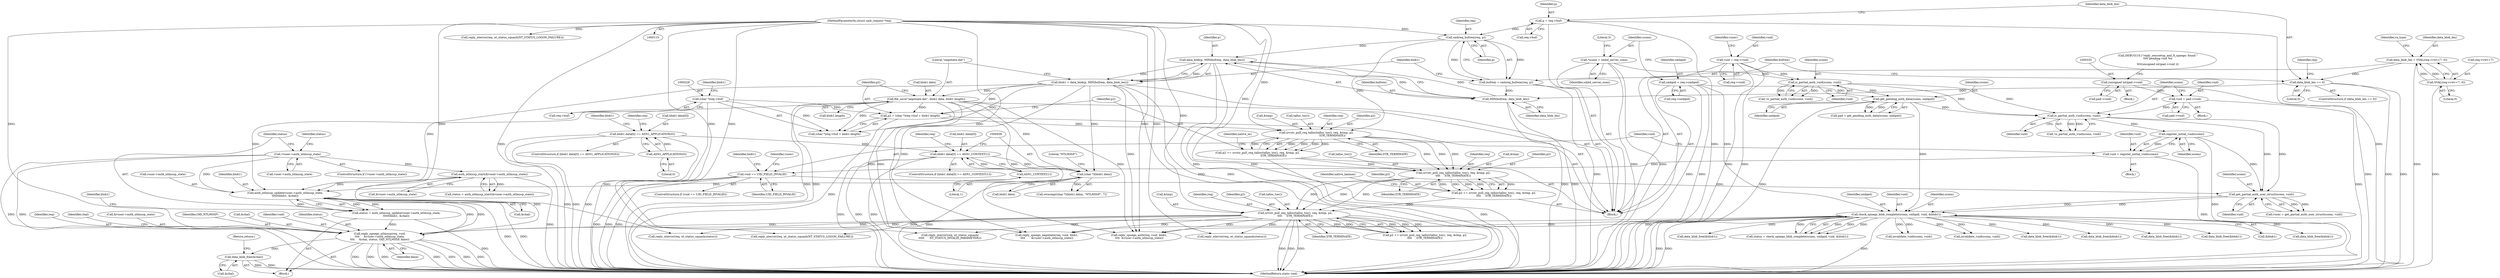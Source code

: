 digraph "0_samba_9280051bfba337458722fb157f3082f93cbd9f2b@API" {
"1000518" [label="(Call,data_blob_free(&chal))"];
"1000506" [label="(Call,reply_spnego_ntlmssp(req, vuid,\n\t\t\t\t     &vuser->auth_ntlmssp_state,\n\t\t\t\t     &chal, status, OID_NTLMSSP, false))"];
"1000267" [label="(Call,srvstr_pull_req_talloc(talloc_tos(), req, &tmp, p2,\n\t\t\t\t     STR_TERMINATE))"];
"1000252" [label="(Call,srvstr_pull_req_talloc(talloc_tos(), req, &tmp, p2,\n\t\t\t\t     STR_TERMINATE))"];
"1000237" [label="(Call,srvstr_pull_req_talloc(talloc_tos(), req, &tmp, p2,\n                                     STR_TERMINATE))"];
"1000206" [label="(Call,smbreq_bufrem(req, p))"];
"1000116" [label="(MethodParameterIn,struct smb_request *req)"];
"1000189" [label="(Call,p = req->buf)"];
"1000224" [label="(Call,p2 = (char *)req->buf + blob1.length)"];
"1000227" [label="(Call,(char *)req->buf)"];
"1000216" [label="(Call,file_save(\"negotiate.dat\", blob1.data, blob1.length))"];
"1000209" [label="(Call,blob1 = data_blob(p, MIN(bufrem, data_blob_len)))"];
"1000211" [label="(Call,data_blob(p, MIN(bufrem, data_blob_len)))"];
"1000213" [label="(Call,MIN(bufrem, data_blob_len))"];
"1000204" [label="(Call,bufrem = smbreq_bufrem(req, p))"];
"1000195" [label="(Call,data_blob_len == 0)"];
"1000127" [label="(Call,data_blob_len = SVAL(req->vwv+7, 0))"];
"1000129" [label="(Call,SVAL(req->vwv+7, 0))"];
"1000235" [label="(Call,p2 += srvstr_pull_req_talloc(talloc_tos(), req, &tmp, p2,\n                                     STR_TERMINATE))"];
"1000250" [label="(Call,p2 += srvstr_pull_req_talloc(talloc_tos(), req, &tmp, p2,\n\t\t\t\t     STR_TERMINATE))"];
"1000380" [label="(Call,check_spnego_blob_complete(sconn, smbpid, vuid, &blob1))"];
"1000369" [label="(Call,get_partial_auth_user_struct(sconn, vuid))"];
"1000352" [label="(Call,register_initial_vuid(sconn))"];
"1000346" [label="(Call,is_partial_auth_vuid(sconn, vuid))"];
"1000317" [label="(Call,is_partial_auth_vuid(sconn, vuid))"];
"1000161" [label="(Call,*sconn = smbd_server_conn)"];
"1000141" [label="(Call,vuid = req->vuid)"];
"1000324" [label="(Call,get_pending_auth_data(sconn, smbpid))"];
"1000155" [label="(Call,smbpid = req->smbpid)"];
"1000339" [label="(Call,vuid = pad->vuid)"];
"1000334" [label="(Call,(unsigned int)pad->vuid)"];
"1000355" [label="(Call,vuid == UID_FIELD_INVALID)"];
"1000350" [label="(Call,vuid = register_initial_vuid(sconn))"];
"1000496" [label="(Call,auth_ntlmssp_update(vuser->auth_ntlmssp_state,\n\t\t\t\t\t\tblob1, &chal))"];
"1000466" [label="(Call,!vuser->auth_ntlmssp_state)"];
"1000473" [label="(Call,auth_ntlmssp_start(&vuser->auth_ntlmssp_state))"];
"1000455" [label="(Call,(char *)(blob1.data))"];
"1000431" [label="(Call,blob1.data[0] == ASN1_CONTEXT(1))"];
"1000409" [label="(Call,blob1.data[0] == ASN1_APPLICATION(0))"];
"1000415" [label="(Call,ASN1_APPLICATION(0))"];
"1000437" [label="(Call,ASN1_CONTEXT(1))"];
"1000494" [label="(Call,status = auth_ntlmssp_update(vuser->auth_ntlmssp_state,\n\t\t\t\t\t\tblob1, &chal))"];
"1000224" [label="(Call,p2 = (char *)req->buf + blob1.length)"];
"1000204" [label="(Call,bufrem = smbreq_bufrem(req, p))"];
"1000227" [label="(Call,(char *)req->buf)"];
"1000465" [label="(ControlStructure,if (!vuser->auth_ntlmssp_state))"];
"1000400" [label="(Call,data_blob_free(&blob1))"];
"1000438" [label="(Literal,1)"];
"1000226" [label="(Call,(char *)req->buf + blob1.length)"];
"1000507" [label="(Identifier,req)"];
"1000463" [label="(Block,)"];
"1000252" [label="(Call,srvstr_pull_req_talloc(talloc_tos(), req, &tmp, p2,\n\t\t\t\t     STR_TERMINATE))"];
"1000367" [label="(Call,vuser = get_partial_auth_user_struct(sconn, vuid))"];
"1000416" [label="(Literal,0)"];
"1000257" [label="(Identifier,p2)"];
"1000503" [label="(Call,data_blob_free(&blob1))"];
"1000357" [label="(Identifier,UID_FIELD_INVALID)"];
"1000250" [label="(Call,p2 += srvstr_pull_req_talloc(talloc_tos(), req, &tmp, p2,\n\t\t\t\t     STR_TERMINATE))"];
"1000272" [label="(Identifier,p2)"];
"1000129" [label="(Call,SVAL(req->vwv+7, 0))"];
"1000369" [label="(Call,get_partial_auth_user_struct(sconn, vuid))"];
"1000127" [label="(Call,data_blob_len = SVAL(req->vwv+7, 0))"];
"1000472" [label="(Identifier,status)"];
"1000213" [label="(Call,MIN(bufrem, data_blob_len))"];
"1000233" [label="(Identifier,blob1)"];
"1000135" [label="(Literal,0)"];
"1000432" [label="(Call,blob1.data[0])"];
"1000332" [label="(Block,)"];
"1000473" [label="(Call,auth_ntlmssp_start(&vuser->auth_ntlmssp_state))"];
"1000260" [label="(Identifier,native_lanman)"];
"1000519" [label="(Call,&chal)"];
"1000371" [label="(Identifier,vuid)"];
"1000497" [label="(Call,vuser->auth_ntlmssp_state)"];
"1000362" [label="(Call,reply_nterror(req, nt_status_squash(\n\t\t\t\t\t      NT_STATUS_INVALID_PARAMETER)))"];
"1000268" [label="(Call,talloc_tos())"];
"1000325" [label="(Identifier,sconn)"];
"1000434" [label="(Identifier,blob1)"];
"1000225" [label="(Identifier,p2)"];
"1000355" [label="(Call,vuid == UID_FIELD_INVALID)"];
"1000426" [label="(Call,data_blob_free(&blob1))"];
"1000506" [label="(Call,reply_spnego_ntlmssp(req, vuid,\n\t\t\t\t     &vuser->auth_ntlmssp_state,\n\t\t\t\t     &chal, status, OID_NTLMSSP, false))"];
"1000486" [label="(Call,data_blob_free(&blob1))"];
"1000322" [label="(Call,pad = get_pending_auth_data(sconn, smbpid))"];
"1000316" [label="(Call,!is_partial_auth_vuid(sconn, vuid))"];
"1000270" [label="(Call,&tmp)"];
"1000339" [label="(Call,vuid = pad->vuid)"];
"1000199" [label="(Call,reply_nterror(req, nt_status_squash(NT_STATUS_LOGON_FAILURE)))"];
"1000165" [label="(Literal,3)"];
"1000460" [label="(Literal,\"NTLMSSP\")"];
"1000209" [label="(Call,blob1 = data_blob(p, MIN(bufrem, data_blob_len)))"];
"1000116" [label="(MethodParameterIn,struct smb_request *req)"];
"1000520" [label="(Identifier,chal)"];
"1000258" [label="(Identifier,STR_TERMINATE)"];
"1000330" [label="(Call,DEBUG(10,(\"reply_sesssetup_and_X_spnego: found \"\n\t\t\t\t\"pending vuid %u\n\",\n\t\t\t\t(unsigned int)pad->vuid )))"];
"1000361" [label="(Identifier,blob1)"];
"1000496" [label="(Call,auth_ntlmssp_update(vuser->auth_ntlmssp_state,\n\t\t\t\t\t\tblob1, &chal))"];
"1000194" [label="(ControlStructure,if (data_blob_len == 0))"];
"1000336" [label="(Call,pad->vuid)"];
"1000265" [label="(Call,p2 += srvstr_pull_req_talloc(talloc_tos(), req, &tmp, p2,\n\t\t\t\t     STR_TERMINATE))"];
"1000517" [label="(Identifier,false)"];
"1000329" [label="(Block,)"];
"1000324" [label="(Call,get_pending_auth_data(sconn, smbpid))"];
"1000253" [label="(Call,talloc_tos())"];
"1000513" [label="(Call,&chal)"];
"1000212" [label="(Identifier,p)"];
"1000381" [label="(Identifier,sconn)"];
"1000191" [label="(Call,req->buf)"];
"1000162" [label="(Identifier,sconn)"];
"1000505" [label="(Identifier,blob1)"];
"1000418" [label="(Call,reply_spnego_negotiate(req, vuid, blob1,\n\t\t\t\t       &vuser->auth_ntlmssp_state))"];
"1000217" [label="(Literal,\"negotiate.dat\")"];
"1000138" [label="(Identifier,ra_type)"];
"1000157" [label="(Call,req->smbpid)"];
"1000415" [label="(Call,ASN1_APPLICATION(0))"];
"1000419" [label="(Identifier,req)"];
"1000341" [label="(Call,pad->vuid)"];
"1000410" [label="(Call,blob1.data[0])"];
"1000229" [label="(Call,req->buf)"];
"1000500" [label="(Identifier,blob1)"];
"1000345" [label="(Call,!is_partial_auth_vuid(sconn, vuid))"];
"1000117" [label="(Block,)"];
"1000189" [label="(Call,p = req->buf)"];
"1000382" [label="(Identifier,smbpid)"];
"1000384" [label="(Call,&blob1)"];
"1000235" [label="(Call,p2 += srvstr_pull_req_talloc(talloc_tos(), req, &tmp, p2,\n                                     STR_TERMINATE))"];
"1000245" [label="(Identifier,native_os)"];
"1000242" [label="(Identifier,p2)"];
"1000352" [label="(Call,register_initial_vuid(sconn))"];
"1000326" [label="(Identifier,smbpid)"];
"1000437" [label="(Call,ASN1_CONTEXT(1))"];
"1000148" [label="(Identifier,vuser)"];
"1000350" [label="(Call,vuid = register_initial_vuid(sconn))"];
"1000448" [label="(Call,data_blob_free(&blob1))"];
"1000334" [label="(Call,(unsigned int)pad->vuid)"];
"1000216" [label="(Call,file_save(\"negotiate.dat\", blob1.data, blob1.length))"];
"1000474" [label="(Call,&vuser->auth_ntlmssp_state)"];
"1000143" [label="(Call,req->vuid)"];
"1000190" [label="(Identifier,p)"];
"1000161" [label="(Call,*sconn = smbd_server_conn)"];
"1000532" [label="(MethodReturn,static void)"];
"1000267" [label="(Call,srvstr_pull_req_talloc(talloc_tos(), req, &tmp, p2,\n\t\t\t\t     STR_TERMINATE))"];
"1000440" [label="(Call,reply_spnego_auth(req, vuid, blob1,\n\t\t\t\t  &vuser->auth_ntlmssp_state))"];
"1000409" [label="(Call,blob1.data[0] == ASN1_APPLICATION(0))"];
"1000254" [label="(Identifier,req)"];
"1000455" [label="(Call,(char *)(blob1.data))"];
"1000141" [label="(Call,vuid = req->vuid)"];
"1000200" [label="(Identifier,req)"];
"1000525" [label="(Call,data_blob_free(&blob1))"];
"1000195" [label="(Call,data_blob_len == 0)"];
"1000383" [label="(Identifier,vuid)"];
"1000155" [label="(Call,smbpid = req->smbpid)"];
"1000380" [label="(Call,check_spnego_blob_complete(sconn, smbpid, vuid, &blob1))"];
"1000521" [label="(Return,return;)"];
"1000142" [label="(Identifier,vuid)"];
"1000269" [label="(Identifier,req)"];
"1000489" [label="(Call,reply_nterror(req, nt_status_squash(status)))"];
"1000240" [label="(Call,&tmp)"];
"1000211" [label="(Call,data_blob(p, MIN(bufrem, data_blob_len)))"];
"1000441" [label="(Identifier,req)"];
"1000197" [label="(Literal,0)"];
"1000318" [label="(Identifier,sconn)"];
"1000431" [label="(Call,blob1.data[0] == ASN1_CONTEXT(1))"];
"1000351" [label="(Identifier,vuid)"];
"1000494" [label="(Call,status = auth_ntlmssp_update(vuser->auth_ntlmssp_state,\n\t\t\t\t\t\tblob1, &chal))"];
"1000516" [label="(Identifier,OID_NTLMSSP)"];
"1000483" [label="(Call,invalidate_vuid(sconn, vuid))"];
"1000518" [label="(Call,data_blob_free(&chal))"];
"1000196" [label="(Identifier,data_blob_len)"];
"1000346" [label="(Call,is_partial_auth_vuid(sconn, vuid))"];
"1000349" [label="(Block,)"];
"1000163" [label="(Identifier,smbd_server_conn)"];
"1000238" [label="(Call,talloc_tos())"];
"1000467" [label="(Call,vuser->auth_ntlmssp_state)"];
"1000495" [label="(Identifier,status)"];
"1000471" [label="(Call,status = auth_ntlmssp_start(&vuser->auth_ntlmssp_state))"];
"1000207" [label="(Identifier,req)"];
"1000347" [label="(Identifier,sconn)"];
"1000255" [label="(Call,&tmp)"];
"1000378" [label="(Call,status = check_spnego_blob_complete(sconn, smbpid, vuid, &blob1))"];
"1000239" [label="(Identifier,req)"];
"1000156" [label="(Identifier,smbpid)"];
"1000128" [label="(Identifier,data_blob_len)"];
"1000348" [label="(Identifier,vuid)"];
"1000454" [label="(Call,strncmp((char *)(blob1.data), \"NTLMSSP\", 7))"];
"1000218" [label="(Call,blob1.data)"];
"1000210" [label="(Identifier,blob1)"];
"1000368" [label="(Identifier,vuser)"];
"1000509" [label="(Call,&vuser->auth_ntlmssp_state)"];
"1000354" [label="(ControlStructure,if (vuid == UID_FIELD_INVALID))"];
"1000508" [label="(Identifier,vuid)"];
"1000251" [label="(Identifier,p2)"];
"1000408" [label="(ControlStructure,if (blob1.data[0] == ASN1_APPLICATION(0)))"];
"1000214" [label="(Identifier,bufrem)"];
"1000397" [label="(Call,invalidate_vuid(sconn, vuid))"];
"1000130" [label="(Call,req->vwv+7)"];
"1000457" [label="(Call,blob1.data)"];
"1000205" [label="(Identifier,bufrem)"];
"1000236" [label="(Identifier,p2)"];
"1000501" [label="(Call,&chal)"];
"1000466" [label="(Call,!vuser->auth_ntlmssp_state)"];
"1000515" [label="(Identifier,status)"];
"1000370" [label="(Identifier,sconn)"];
"1000273" [label="(Identifier,STR_TERMINATE)"];
"1000528" [label="(Call,reply_nterror(req, nt_status_squash(NT_STATUS_LOGON_FAILURE)))"];
"1000356" [label="(Identifier,vuid)"];
"1000221" [label="(Call,blob1.length)"];
"1000215" [label="(Identifier,data_blob_len)"];
"1000237" [label="(Call,srvstr_pull_req_talloc(talloc_tos(), req, &tmp, p2,\n                                     STR_TERMINATE))"];
"1000206" [label="(Call,smbreq_bufrem(req, p))"];
"1000319" [label="(Identifier,vuid)"];
"1000243" [label="(Identifier,STR_TERMINATE)"];
"1000340" [label="(Identifier,vuid)"];
"1000430" [label="(ControlStructure,if (blob1.data[0] == ASN1_CONTEXT(1)))"];
"1000317" [label="(Call,is_partial_auth_vuid(sconn, vuid))"];
"1000208" [label="(Identifier,p)"];
"1000353" [label="(Identifier,sconn)"];
"1000403" [label="(Call,reply_nterror(req, nt_status_squash(status)))"];
"1000518" -> "1000463"  [label="AST: "];
"1000518" -> "1000519"  [label="CFG: "];
"1000519" -> "1000518"  [label="AST: "];
"1000521" -> "1000518"  [label="CFG: "];
"1000518" -> "1000532"  [label="DDG: "];
"1000518" -> "1000532"  [label="DDG: "];
"1000506" -> "1000518"  [label="DDG: "];
"1000506" -> "1000463"  [label="AST: "];
"1000506" -> "1000517"  [label="CFG: "];
"1000507" -> "1000506"  [label="AST: "];
"1000508" -> "1000506"  [label="AST: "];
"1000509" -> "1000506"  [label="AST: "];
"1000513" -> "1000506"  [label="AST: "];
"1000515" -> "1000506"  [label="AST: "];
"1000516" -> "1000506"  [label="AST: "];
"1000517" -> "1000506"  [label="AST: "];
"1000520" -> "1000506"  [label="CFG: "];
"1000506" -> "1000532"  [label="DDG: "];
"1000506" -> "1000532"  [label="DDG: "];
"1000506" -> "1000532"  [label="DDG: "];
"1000506" -> "1000532"  [label="DDG: "];
"1000506" -> "1000532"  [label="DDG: "];
"1000506" -> "1000532"  [label="DDG: "];
"1000506" -> "1000532"  [label="DDG: "];
"1000267" -> "1000506"  [label="DDG: "];
"1000116" -> "1000506"  [label="DDG: "];
"1000380" -> "1000506"  [label="DDG: "];
"1000496" -> "1000506"  [label="DDG: "];
"1000496" -> "1000506"  [label="DDG: "];
"1000473" -> "1000506"  [label="DDG: "];
"1000494" -> "1000506"  [label="DDG: "];
"1000267" -> "1000265"  [label="AST: "];
"1000267" -> "1000273"  [label="CFG: "];
"1000268" -> "1000267"  [label="AST: "];
"1000269" -> "1000267"  [label="AST: "];
"1000270" -> "1000267"  [label="AST: "];
"1000272" -> "1000267"  [label="AST: "];
"1000273" -> "1000267"  [label="AST: "];
"1000265" -> "1000267"  [label="CFG: "];
"1000267" -> "1000532"  [label="DDG: "];
"1000267" -> "1000532"  [label="DDG: "];
"1000267" -> "1000532"  [label="DDG: "];
"1000267" -> "1000265"  [label="DDG: "];
"1000267" -> "1000265"  [label="DDG: "];
"1000267" -> "1000265"  [label="DDG: "];
"1000267" -> "1000265"  [label="DDG: "];
"1000267" -> "1000265"  [label="DDG: "];
"1000252" -> "1000267"  [label="DDG: "];
"1000252" -> "1000267"  [label="DDG: "];
"1000252" -> "1000267"  [label="DDG: "];
"1000116" -> "1000267"  [label="DDG: "];
"1000250" -> "1000267"  [label="DDG: "];
"1000267" -> "1000362"  [label="DDG: "];
"1000267" -> "1000403"  [label="DDG: "];
"1000267" -> "1000418"  [label="DDG: "];
"1000267" -> "1000440"  [label="DDG: "];
"1000267" -> "1000489"  [label="DDG: "];
"1000267" -> "1000528"  [label="DDG: "];
"1000252" -> "1000250"  [label="AST: "];
"1000252" -> "1000258"  [label="CFG: "];
"1000253" -> "1000252"  [label="AST: "];
"1000254" -> "1000252"  [label="AST: "];
"1000255" -> "1000252"  [label="AST: "];
"1000257" -> "1000252"  [label="AST: "];
"1000258" -> "1000252"  [label="AST: "];
"1000250" -> "1000252"  [label="CFG: "];
"1000252" -> "1000250"  [label="DDG: "];
"1000252" -> "1000250"  [label="DDG: "];
"1000252" -> "1000250"  [label="DDG: "];
"1000252" -> "1000250"  [label="DDG: "];
"1000252" -> "1000250"  [label="DDG: "];
"1000237" -> "1000252"  [label="DDG: "];
"1000237" -> "1000252"  [label="DDG: "];
"1000237" -> "1000252"  [label="DDG: "];
"1000116" -> "1000252"  [label="DDG: "];
"1000235" -> "1000252"  [label="DDG: "];
"1000237" -> "1000235"  [label="AST: "];
"1000237" -> "1000243"  [label="CFG: "];
"1000238" -> "1000237"  [label="AST: "];
"1000239" -> "1000237"  [label="AST: "];
"1000240" -> "1000237"  [label="AST: "];
"1000242" -> "1000237"  [label="AST: "];
"1000243" -> "1000237"  [label="AST: "];
"1000235" -> "1000237"  [label="CFG: "];
"1000237" -> "1000235"  [label="DDG: "];
"1000237" -> "1000235"  [label="DDG: "];
"1000237" -> "1000235"  [label="DDG: "];
"1000237" -> "1000235"  [label="DDG: "];
"1000237" -> "1000235"  [label="DDG: "];
"1000206" -> "1000237"  [label="DDG: "];
"1000116" -> "1000237"  [label="DDG: "];
"1000224" -> "1000237"  [label="DDG: "];
"1000206" -> "1000204"  [label="AST: "];
"1000206" -> "1000208"  [label="CFG: "];
"1000207" -> "1000206"  [label="AST: "];
"1000208" -> "1000206"  [label="AST: "];
"1000204" -> "1000206"  [label="CFG: "];
"1000206" -> "1000204"  [label="DDG: "];
"1000206" -> "1000204"  [label="DDG: "];
"1000116" -> "1000206"  [label="DDG: "];
"1000189" -> "1000206"  [label="DDG: "];
"1000206" -> "1000211"  [label="DDG: "];
"1000116" -> "1000115"  [label="AST: "];
"1000116" -> "1000532"  [label="DDG: "];
"1000116" -> "1000199"  [label="DDG: "];
"1000116" -> "1000362"  [label="DDG: "];
"1000116" -> "1000403"  [label="DDG: "];
"1000116" -> "1000418"  [label="DDG: "];
"1000116" -> "1000440"  [label="DDG: "];
"1000116" -> "1000489"  [label="DDG: "];
"1000116" -> "1000528"  [label="DDG: "];
"1000189" -> "1000117"  [label="AST: "];
"1000189" -> "1000191"  [label="CFG: "];
"1000190" -> "1000189"  [label="AST: "];
"1000191" -> "1000189"  [label="AST: "];
"1000196" -> "1000189"  [label="CFG: "];
"1000189" -> "1000532"  [label="DDG: "];
"1000189" -> "1000532"  [label="DDG: "];
"1000224" -> "1000117"  [label="AST: "];
"1000224" -> "1000226"  [label="CFG: "];
"1000225" -> "1000224"  [label="AST: "];
"1000226" -> "1000224"  [label="AST: "];
"1000236" -> "1000224"  [label="CFG: "];
"1000224" -> "1000532"  [label="DDG: "];
"1000227" -> "1000224"  [label="DDG: "];
"1000216" -> "1000224"  [label="DDG: "];
"1000209" -> "1000224"  [label="DDG: "];
"1000227" -> "1000226"  [label="AST: "];
"1000227" -> "1000229"  [label="CFG: "];
"1000228" -> "1000227"  [label="AST: "];
"1000229" -> "1000227"  [label="AST: "];
"1000233" -> "1000227"  [label="CFG: "];
"1000227" -> "1000532"  [label="DDG: "];
"1000227" -> "1000226"  [label="DDG: "];
"1000216" -> "1000117"  [label="AST: "];
"1000216" -> "1000221"  [label="CFG: "];
"1000217" -> "1000216"  [label="AST: "];
"1000218" -> "1000216"  [label="AST: "];
"1000221" -> "1000216"  [label="AST: "];
"1000225" -> "1000216"  [label="CFG: "];
"1000216" -> "1000532"  [label="DDG: "];
"1000216" -> "1000532"  [label="DDG: "];
"1000209" -> "1000216"  [label="DDG: "];
"1000216" -> "1000226"  [label="DDG: "];
"1000216" -> "1000418"  [label="DDG: "];
"1000216" -> "1000418"  [label="DDG: "];
"1000216" -> "1000440"  [label="DDG: "];
"1000216" -> "1000440"  [label="DDG: "];
"1000216" -> "1000455"  [label="DDG: "];
"1000216" -> "1000496"  [label="DDG: "];
"1000209" -> "1000117"  [label="AST: "];
"1000209" -> "1000211"  [label="CFG: "];
"1000210" -> "1000209"  [label="AST: "];
"1000211" -> "1000209"  [label="AST: "];
"1000217" -> "1000209"  [label="CFG: "];
"1000209" -> "1000532"  [label="DDG: "];
"1000209" -> "1000532"  [label="DDG: "];
"1000211" -> "1000209"  [label="DDG: "];
"1000211" -> "1000209"  [label="DDG: "];
"1000209" -> "1000226"  [label="DDG: "];
"1000209" -> "1000418"  [label="DDG: "];
"1000209" -> "1000440"  [label="DDG: "];
"1000209" -> "1000455"  [label="DDG: "];
"1000209" -> "1000496"  [label="DDG: "];
"1000211" -> "1000213"  [label="CFG: "];
"1000212" -> "1000211"  [label="AST: "];
"1000213" -> "1000211"  [label="AST: "];
"1000211" -> "1000532"  [label="DDG: "];
"1000211" -> "1000532"  [label="DDG: "];
"1000213" -> "1000211"  [label="DDG: "];
"1000213" -> "1000211"  [label="DDG: "];
"1000213" -> "1000215"  [label="CFG: "];
"1000214" -> "1000213"  [label="AST: "];
"1000215" -> "1000213"  [label="AST: "];
"1000213" -> "1000532"  [label="DDG: "];
"1000213" -> "1000532"  [label="DDG: "];
"1000204" -> "1000213"  [label="DDG: "];
"1000195" -> "1000213"  [label="DDG: "];
"1000204" -> "1000117"  [label="AST: "];
"1000205" -> "1000204"  [label="AST: "];
"1000210" -> "1000204"  [label="CFG: "];
"1000204" -> "1000532"  [label="DDG: "];
"1000195" -> "1000194"  [label="AST: "];
"1000195" -> "1000197"  [label="CFG: "];
"1000196" -> "1000195"  [label="AST: "];
"1000197" -> "1000195"  [label="AST: "];
"1000200" -> "1000195"  [label="CFG: "];
"1000205" -> "1000195"  [label="CFG: "];
"1000195" -> "1000532"  [label="DDG: "];
"1000195" -> "1000532"  [label="DDG: "];
"1000127" -> "1000195"  [label="DDG: "];
"1000127" -> "1000117"  [label="AST: "];
"1000127" -> "1000129"  [label="CFG: "];
"1000128" -> "1000127"  [label="AST: "];
"1000129" -> "1000127"  [label="AST: "];
"1000138" -> "1000127"  [label="CFG: "];
"1000127" -> "1000532"  [label="DDG: "];
"1000129" -> "1000127"  [label="DDG: "];
"1000129" -> "1000127"  [label="DDG: "];
"1000129" -> "1000135"  [label="CFG: "];
"1000130" -> "1000129"  [label="AST: "];
"1000135" -> "1000129"  [label="AST: "];
"1000129" -> "1000532"  [label="DDG: "];
"1000235" -> "1000117"  [label="AST: "];
"1000236" -> "1000235"  [label="AST: "];
"1000245" -> "1000235"  [label="CFG: "];
"1000235" -> "1000532"  [label="DDG: "];
"1000250" -> "1000117"  [label="AST: "];
"1000251" -> "1000250"  [label="AST: "];
"1000260" -> "1000250"  [label="CFG: "];
"1000380" -> "1000378"  [label="AST: "];
"1000380" -> "1000384"  [label="CFG: "];
"1000381" -> "1000380"  [label="AST: "];
"1000382" -> "1000380"  [label="AST: "];
"1000383" -> "1000380"  [label="AST: "];
"1000384" -> "1000380"  [label="AST: "];
"1000378" -> "1000380"  [label="CFG: "];
"1000380" -> "1000532"  [label="DDG: "];
"1000380" -> "1000532"  [label="DDG: "];
"1000380" -> "1000532"  [label="DDG: "];
"1000380" -> "1000378"  [label="DDG: "];
"1000380" -> "1000378"  [label="DDG: "];
"1000380" -> "1000378"  [label="DDG: "];
"1000380" -> "1000378"  [label="DDG: "];
"1000369" -> "1000380"  [label="DDG: "];
"1000369" -> "1000380"  [label="DDG: "];
"1000324" -> "1000380"  [label="DDG: "];
"1000155" -> "1000380"  [label="DDG: "];
"1000380" -> "1000397"  [label="DDG: "];
"1000380" -> "1000397"  [label="DDG: "];
"1000380" -> "1000400"  [label="DDG: "];
"1000380" -> "1000418"  [label="DDG: "];
"1000380" -> "1000426"  [label="DDG: "];
"1000380" -> "1000440"  [label="DDG: "];
"1000380" -> "1000448"  [label="DDG: "];
"1000380" -> "1000483"  [label="DDG: "];
"1000380" -> "1000483"  [label="DDG: "];
"1000380" -> "1000486"  [label="DDG: "];
"1000380" -> "1000503"  [label="DDG: "];
"1000380" -> "1000525"  [label="DDG: "];
"1000369" -> "1000367"  [label="AST: "];
"1000369" -> "1000371"  [label="CFG: "];
"1000370" -> "1000369"  [label="AST: "];
"1000371" -> "1000369"  [label="AST: "];
"1000367" -> "1000369"  [label="CFG: "];
"1000369" -> "1000367"  [label="DDG: "];
"1000369" -> "1000367"  [label="DDG: "];
"1000352" -> "1000369"  [label="DDG: "];
"1000346" -> "1000369"  [label="DDG: "];
"1000346" -> "1000369"  [label="DDG: "];
"1000355" -> "1000369"  [label="DDG: "];
"1000352" -> "1000350"  [label="AST: "];
"1000352" -> "1000353"  [label="CFG: "];
"1000353" -> "1000352"  [label="AST: "];
"1000350" -> "1000352"  [label="CFG: "];
"1000352" -> "1000532"  [label="DDG: "];
"1000352" -> "1000350"  [label="DDG: "];
"1000346" -> "1000352"  [label="DDG: "];
"1000346" -> "1000345"  [label="AST: "];
"1000346" -> "1000348"  [label="CFG: "];
"1000347" -> "1000346"  [label="AST: "];
"1000348" -> "1000346"  [label="AST: "];
"1000345" -> "1000346"  [label="CFG: "];
"1000346" -> "1000345"  [label="DDG: "];
"1000346" -> "1000345"  [label="DDG: "];
"1000317" -> "1000346"  [label="DDG: "];
"1000317" -> "1000346"  [label="DDG: "];
"1000324" -> "1000346"  [label="DDG: "];
"1000339" -> "1000346"  [label="DDG: "];
"1000317" -> "1000316"  [label="AST: "];
"1000317" -> "1000319"  [label="CFG: "];
"1000318" -> "1000317"  [label="AST: "];
"1000319" -> "1000317"  [label="AST: "];
"1000316" -> "1000317"  [label="CFG: "];
"1000317" -> "1000316"  [label="DDG: "];
"1000317" -> "1000316"  [label="DDG: "];
"1000161" -> "1000317"  [label="DDG: "];
"1000141" -> "1000317"  [label="DDG: "];
"1000317" -> "1000324"  [label="DDG: "];
"1000161" -> "1000117"  [label="AST: "];
"1000161" -> "1000163"  [label="CFG: "];
"1000162" -> "1000161"  [label="AST: "];
"1000163" -> "1000161"  [label="AST: "];
"1000165" -> "1000161"  [label="CFG: "];
"1000161" -> "1000532"  [label="DDG: "];
"1000161" -> "1000532"  [label="DDG: "];
"1000141" -> "1000117"  [label="AST: "];
"1000141" -> "1000143"  [label="CFG: "];
"1000142" -> "1000141"  [label="AST: "];
"1000143" -> "1000141"  [label="AST: "];
"1000148" -> "1000141"  [label="CFG: "];
"1000141" -> "1000532"  [label="DDG: "];
"1000141" -> "1000532"  [label="DDG: "];
"1000324" -> "1000322"  [label="AST: "];
"1000324" -> "1000326"  [label="CFG: "];
"1000325" -> "1000324"  [label="AST: "];
"1000326" -> "1000324"  [label="AST: "];
"1000322" -> "1000324"  [label="CFG: "];
"1000324" -> "1000532"  [label="DDG: "];
"1000324" -> "1000322"  [label="DDG: "];
"1000324" -> "1000322"  [label="DDG: "];
"1000155" -> "1000324"  [label="DDG: "];
"1000155" -> "1000117"  [label="AST: "];
"1000155" -> "1000157"  [label="CFG: "];
"1000156" -> "1000155"  [label="AST: "];
"1000157" -> "1000155"  [label="AST: "];
"1000162" -> "1000155"  [label="CFG: "];
"1000155" -> "1000532"  [label="DDG: "];
"1000155" -> "1000532"  [label="DDG: "];
"1000339" -> "1000329"  [label="AST: "];
"1000339" -> "1000341"  [label="CFG: "];
"1000340" -> "1000339"  [label="AST: "];
"1000341" -> "1000339"  [label="AST: "];
"1000347" -> "1000339"  [label="CFG: "];
"1000339" -> "1000532"  [label="DDG: "];
"1000334" -> "1000339"  [label="DDG: "];
"1000334" -> "1000332"  [label="AST: "];
"1000334" -> "1000336"  [label="CFG: "];
"1000335" -> "1000334"  [label="AST: "];
"1000336" -> "1000334"  [label="AST: "];
"1000330" -> "1000334"  [label="CFG: "];
"1000334" -> "1000532"  [label="DDG: "];
"1000355" -> "1000354"  [label="AST: "];
"1000355" -> "1000357"  [label="CFG: "];
"1000356" -> "1000355"  [label="AST: "];
"1000357" -> "1000355"  [label="AST: "];
"1000361" -> "1000355"  [label="CFG: "];
"1000368" -> "1000355"  [label="CFG: "];
"1000355" -> "1000532"  [label="DDG: "];
"1000355" -> "1000532"  [label="DDG: "];
"1000355" -> "1000532"  [label="DDG: "];
"1000350" -> "1000355"  [label="DDG: "];
"1000350" -> "1000349"  [label="AST: "];
"1000351" -> "1000350"  [label="AST: "];
"1000356" -> "1000350"  [label="CFG: "];
"1000350" -> "1000532"  [label="DDG: "];
"1000496" -> "1000494"  [label="AST: "];
"1000496" -> "1000501"  [label="CFG: "];
"1000497" -> "1000496"  [label="AST: "];
"1000500" -> "1000496"  [label="AST: "];
"1000501" -> "1000496"  [label="AST: "];
"1000494" -> "1000496"  [label="CFG: "];
"1000496" -> "1000532"  [label="DDG: "];
"1000496" -> "1000532"  [label="DDG: "];
"1000496" -> "1000494"  [label="DDG: "];
"1000496" -> "1000494"  [label="DDG: "];
"1000496" -> "1000494"  [label="DDG: "];
"1000466" -> "1000496"  [label="DDG: "];
"1000473" -> "1000496"  [label="DDG: "];
"1000455" -> "1000496"  [label="DDG: "];
"1000466" -> "1000465"  [label="AST: "];
"1000466" -> "1000467"  [label="CFG: "];
"1000467" -> "1000466"  [label="AST: "];
"1000472" -> "1000466"  [label="CFG: "];
"1000495" -> "1000466"  [label="CFG: "];
"1000466" -> "1000532"  [label="DDG: "];
"1000466" -> "1000532"  [label="DDG: "];
"1000466" -> "1000473"  [label="DDG: "];
"1000473" -> "1000471"  [label="AST: "];
"1000473" -> "1000474"  [label="CFG: "];
"1000474" -> "1000473"  [label="AST: "];
"1000471" -> "1000473"  [label="CFG: "];
"1000473" -> "1000532"  [label="DDG: "];
"1000473" -> "1000471"  [label="DDG: "];
"1000455" -> "1000454"  [label="AST: "];
"1000455" -> "1000457"  [label="CFG: "];
"1000456" -> "1000455"  [label="AST: "];
"1000457" -> "1000455"  [label="AST: "];
"1000460" -> "1000455"  [label="CFG: "];
"1000455" -> "1000532"  [label="DDG: "];
"1000455" -> "1000454"  [label="DDG: "];
"1000431" -> "1000455"  [label="DDG: "];
"1000431" -> "1000430"  [label="AST: "];
"1000431" -> "1000437"  [label="CFG: "];
"1000432" -> "1000431"  [label="AST: "];
"1000437" -> "1000431"  [label="AST: "];
"1000441" -> "1000431"  [label="CFG: "];
"1000456" -> "1000431"  [label="CFG: "];
"1000431" -> "1000532"  [label="DDG: "];
"1000431" -> "1000532"  [label="DDG: "];
"1000431" -> "1000532"  [label="DDG: "];
"1000409" -> "1000431"  [label="DDG: "];
"1000437" -> "1000431"  [label="DDG: "];
"1000409" -> "1000408"  [label="AST: "];
"1000409" -> "1000415"  [label="CFG: "];
"1000410" -> "1000409"  [label="AST: "];
"1000415" -> "1000409"  [label="AST: "];
"1000419" -> "1000409"  [label="CFG: "];
"1000434" -> "1000409"  [label="CFG: "];
"1000409" -> "1000532"  [label="DDG: "];
"1000409" -> "1000532"  [label="DDG: "];
"1000409" -> "1000532"  [label="DDG: "];
"1000415" -> "1000409"  [label="DDG: "];
"1000415" -> "1000416"  [label="CFG: "];
"1000416" -> "1000415"  [label="AST: "];
"1000437" -> "1000438"  [label="CFG: "];
"1000438" -> "1000437"  [label="AST: "];
"1000494" -> "1000463"  [label="AST: "];
"1000495" -> "1000494"  [label="AST: "];
"1000505" -> "1000494"  [label="CFG: "];
"1000494" -> "1000532"  [label="DDG: "];
}
